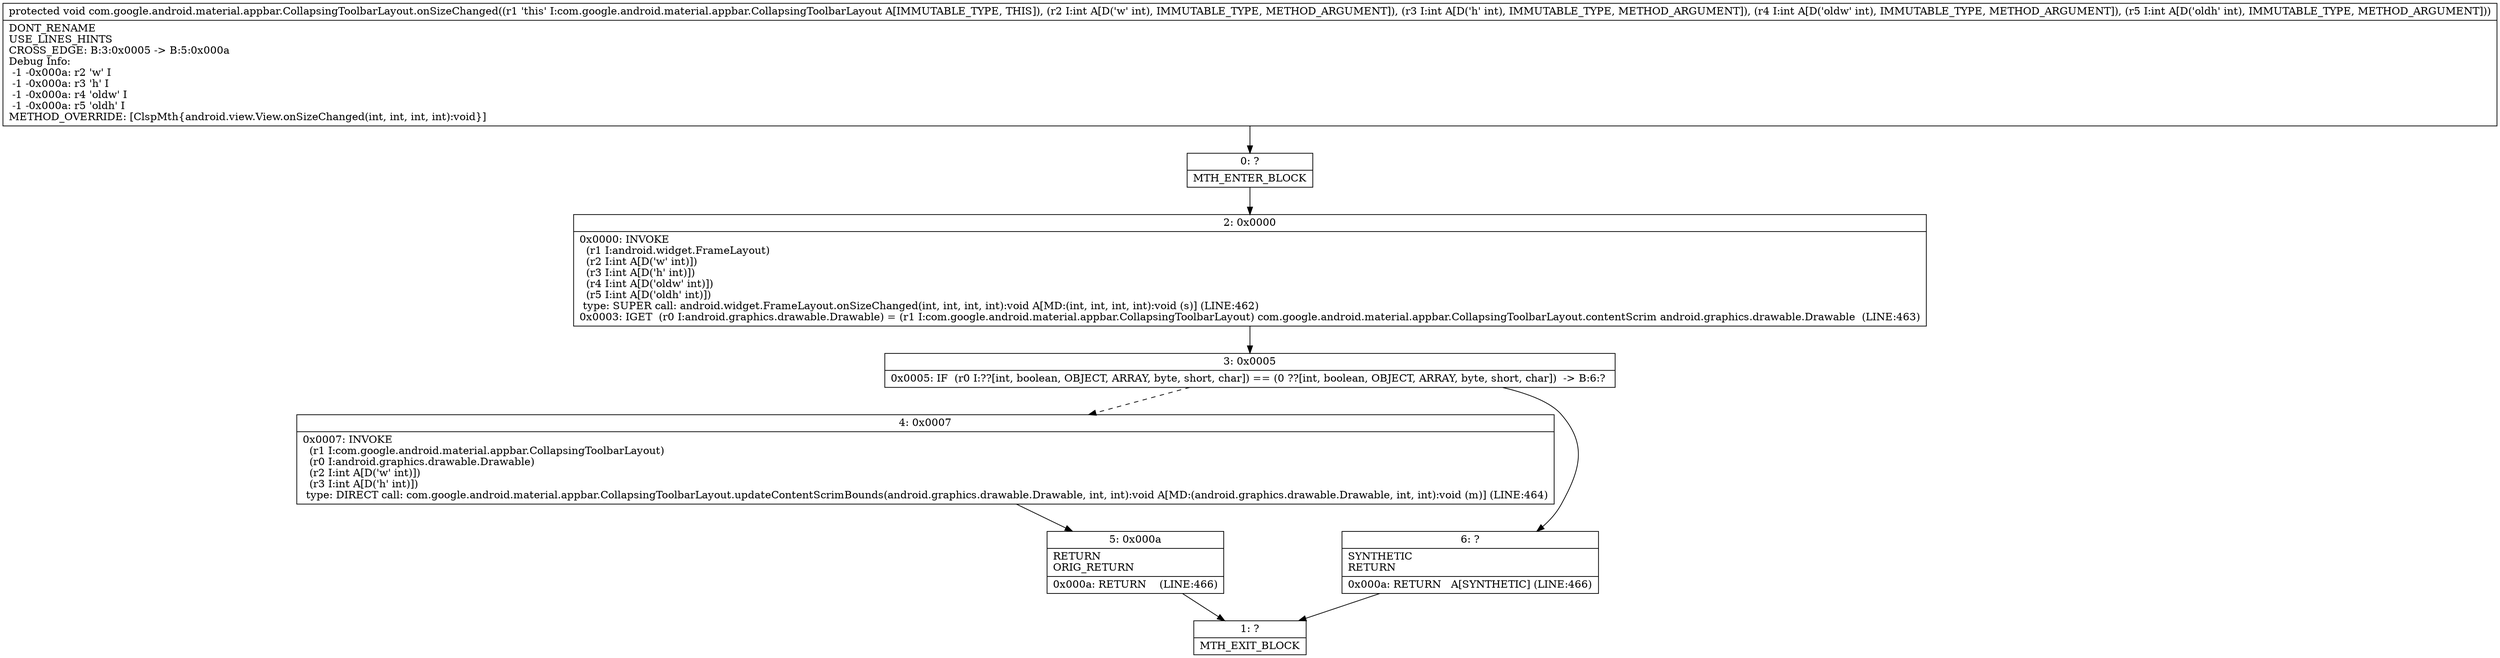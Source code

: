 digraph "CFG forcom.google.android.material.appbar.CollapsingToolbarLayout.onSizeChanged(IIII)V" {
Node_0 [shape=record,label="{0\:\ ?|MTH_ENTER_BLOCK\l}"];
Node_2 [shape=record,label="{2\:\ 0x0000|0x0000: INVOKE  \l  (r1 I:android.widget.FrameLayout)\l  (r2 I:int A[D('w' int)])\l  (r3 I:int A[D('h' int)])\l  (r4 I:int A[D('oldw' int)])\l  (r5 I:int A[D('oldh' int)])\l type: SUPER call: android.widget.FrameLayout.onSizeChanged(int, int, int, int):void A[MD:(int, int, int, int):void (s)] (LINE:462)\l0x0003: IGET  (r0 I:android.graphics.drawable.Drawable) = (r1 I:com.google.android.material.appbar.CollapsingToolbarLayout) com.google.android.material.appbar.CollapsingToolbarLayout.contentScrim android.graphics.drawable.Drawable  (LINE:463)\l}"];
Node_3 [shape=record,label="{3\:\ 0x0005|0x0005: IF  (r0 I:??[int, boolean, OBJECT, ARRAY, byte, short, char]) == (0 ??[int, boolean, OBJECT, ARRAY, byte, short, char])  \-\> B:6:? \l}"];
Node_4 [shape=record,label="{4\:\ 0x0007|0x0007: INVOKE  \l  (r1 I:com.google.android.material.appbar.CollapsingToolbarLayout)\l  (r0 I:android.graphics.drawable.Drawable)\l  (r2 I:int A[D('w' int)])\l  (r3 I:int A[D('h' int)])\l type: DIRECT call: com.google.android.material.appbar.CollapsingToolbarLayout.updateContentScrimBounds(android.graphics.drawable.Drawable, int, int):void A[MD:(android.graphics.drawable.Drawable, int, int):void (m)] (LINE:464)\l}"];
Node_5 [shape=record,label="{5\:\ 0x000a|RETURN\lORIG_RETURN\l|0x000a: RETURN    (LINE:466)\l}"];
Node_1 [shape=record,label="{1\:\ ?|MTH_EXIT_BLOCK\l}"];
Node_6 [shape=record,label="{6\:\ ?|SYNTHETIC\lRETURN\l|0x000a: RETURN   A[SYNTHETIC] (LINE:466)\l}"];
MethodNode[shape=record,label="{protected void com.google.android.material.appbar.CollapsingToolbarLayout.onSizeChanged((r1 'this' I:com.google.android.material.appbar.CollapsingToolbarLayout A[IMMUTABLE_TYPE, THIS]), (r2 I:int A[D('w' int), IMMUTABLE_TYPE, METHOD_ARGUMENT]), (r3 I:int A[D('h' int), IMMUTABLE_TYPE, METHOD_ARGUMENT]), (r4 I:int A[D('oldw' int), IMMUTABLE_TYPE, METHOD_ARGUMENT]), (r5 I:int A[D('oldh' int), IMMUTABLE_TYPE, METHOD_ARGUMENT]))  | DONT_RENAME\lUSE_LINES_HINTS\lCROSS_EDGE: B:3:0x0005 \-\> B:5:0x000a\lDebug Info:\l  \-1 \-0x000a: r2 'w' I\l  \-1 \-0x000a: r3 'h' I\l  \-1 \-0x000a: r4 'oldw' I\l  \-1 \-0x000a: r5 'oldh' I\lMETHOD_OVERRIDE: [ClspMth\{android.view.View.onSizeChanged(int, int, int, int):void\}]\l}"];
MethodNode -> Node_0;Node_0 -> Node_2;
Node_2 -> Node_3;
Node_3 -> Node_4[style=dashed];
Node_3 -> Node_6;
Node_4 -> Node_5;
Node_5 -> Node_1;
Node_6 -> Node_1;
}

